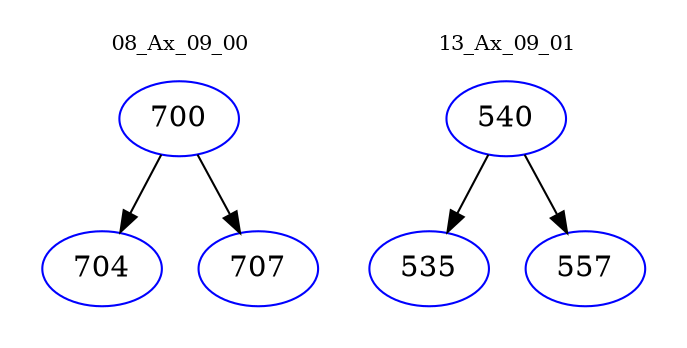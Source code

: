 digraph{
subgraph cluster_0 {
color = white
label = "08_Ax_09_00";
fontsize=10;
T0_700 [label="700", color="blue"]
T0_700 -> T0_704 [color="black"]
T0_704 [label="704", color="blue"]
T0_700 -> T0_707 [color="black"]
T0_707 [label="707", color="blue"]
}
subgraph cluster_1 {
color = white
label = "13_Ax_09_01";
fontsize=10;
T1_540 [label="540", color="blue"]
T1_540 -> T1_535 [color="black"]
T1_535 [label="535", color="blue"]
T1_540 -> T1_557 [color="black"]
T1_557 [label="557", color="blue"]
}
}
